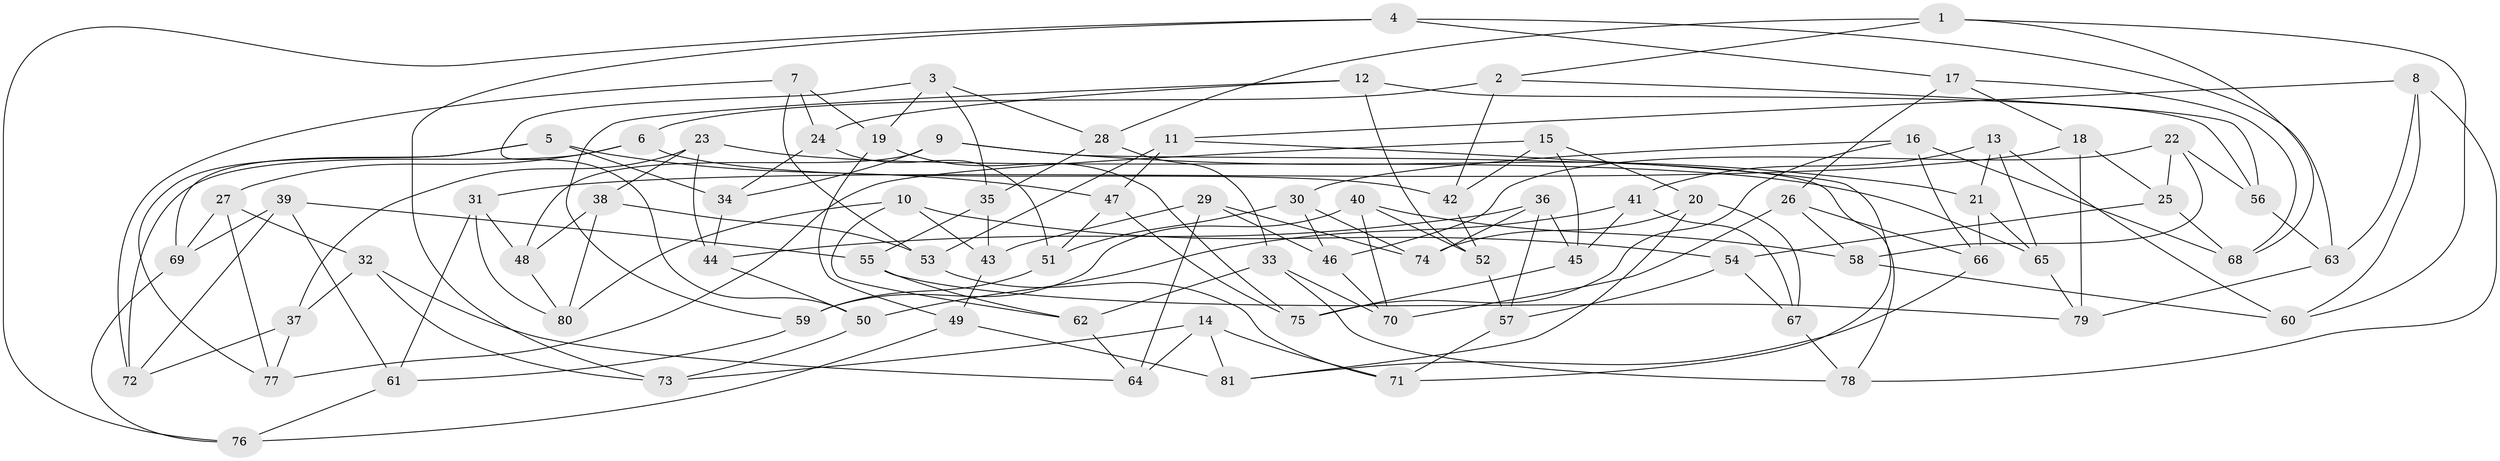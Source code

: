 // coarse degree distribution, {4: 0.34, 5: 0.2, 6: 0.38, 3: 0.08}
// Generated by graph-tools (version 1.1) at 2025/42/03/06/25 10:42:20]
// undirected, 81 vertices, 162 edges
graph export_dot {
graph [start="1"]
  node [color=gray90,style=filled];
  1;
  2;
  3;
  4;
  5;
  6;
  7;
  8;
  9;
  10;
  11;
  12;
  13;
  14;
  15;
  16;
  17;
  18;
  19;
  20;
  21;
  22;
  23;
  24;
  25;
  26;
  27;
  28;
  29;
  30;
  31;
  32;
  33;
  34;
  35;
  36;
  37;
  38;
  39;
  40;
  41;
  42;
  43;
  44;
  45;
  46;
  47;
  48;
  49;
  50;
  51;
  52;
  53;
  54;
  55;
  56;
  57;
  58;
  59;
  60;
  61;
  62;
  63;
  64;
  65;
  66;
  67;
  68;
  69;
  70;
  71;
  72;
  73;
  74;
  75;
  76;
  77;
  78;
  79;
  80;
  81;
  1 -- 68;
  1 -- 28;
  1 -- 2;
  1 -- 60;
  2 -- 6;
  2 -- 56;
  2 -- 42;
  3 -- 28;
  3 -- 50;
  3 -- 35;
  3 -- 19;
  4 -- 63;
  4 -- 17;
  4 -- 76;
  4 -- 73;
  5 -- 69;
  5 -- 34;
  5 -- 47;
  5 -- 77;
  6 -- 27;
  6 -- 72;
  6 -- 42;
  7 -- 72;
  7 -- 19;
  7 -- 53;
  7 -- 24;
  8 -- 78;
  8 -- 11;
  8 -- 60;
  8 -- 63;
  9 -- 21;
  9 -- 34;
  9 -- 78;
  9 -- 48;
  10 -- 43;
  10 -- 62;
  10 -- 54;
  10 -- 80;
  11 -- 71;
  11 -- 53;
  11 -- 47;
  12 -- 59;
  12 -- 52;
  12 -- 56;
  12 -- 24;
  13 -- 60;
  13 -- 65;
  13 -- 41;
  13 -- 21;
  14 -- 73;
  14 -- 71;
  14 -- 64;
  14 -- 81;
  15 -- 77;
  15 -- 45;
  15 -- 42;
  15 -- 20;
  16 -- 30;
  16 -- 75;
  16 -- 66;
  16 -- 68;
  17 -- 68;
  17 -- 26;
  17 -- 18;
  18 -- 79;
  18 -- 25;
  18 -- 31;
  19 -- 49;
  19 -- 75;
  20 -- 67;
  20 -- 81;
  20 -- 74;
  21 -- 66;
  21 -- 65;
  22 -- 46;
  22 -- 56;
  22 -- 25;
  22 -- 58;
  23 -- 65;
  23 -- 37;
  23 -- 38;
  23 -- 44;
  24 -- 51;
  24 -- 34;
  25 -- 54;
  25 -- 68;
  26 -- 66;
  26 -- 58;
  26 -- 70;
  27 -- 32;
  27 -- 77;
  27 -- 69;
  28 -- 33;
  28 -- 35;
  29 -- 43;
  29 -- 64;
  29 -- 74;
  29 -- 46;
  30 -- 74;
  30 -- 51;
  30 -- 46;
  31 -- 80;
  31 -- 61;
  31 -- 48;
  32 -- 73;
  32 -- 37;
  32 -- 64;
  33 -- 78;
  33 -- 70;
  33 -- 62;
  34 -- 44;
  35 -- 55;
  35 -- 43;
  36 -- 57;
  36 -- 44;
  36 -- 45;
  36 -- 74;
  37 -- 72;
  37 -- 77;
  38 -- 80;
  38 -- 53;
  38 -- 48;
  39 -- 72;
  39 -- 69;
  39 -- 61;
  39 -- 55;
  40 -- 58;
  40 -- 52;
  40 -- 70;
  40 -- 59;
  41 -- 45;
  41 -- 67;
  41 -- 50;
  42 -- 52;
  43 -- 49;
  44 -- 50;
  45 -- 75;
  46 -- 70;
  47 -- 51;
  47 -- 75;
  48 -- 80;
  49 -- 76;
  49 -- 81;
  50 -- 73;
  51 -- 59;
  52 -- 57;
  53 -- 71;
  54 -- 57;
  54 -- 67;
  55 -- 62;
  55 -- 79;
  56 -- 63;
  57 -- 71;
  58 -- 60;
  59 -- 61;
  61 -- 76;
  62 -- 64;
  63 -- 79;
  65 -- 79;
  66 -- 81;
  67 -- 78;
  69 -- 76;
}
